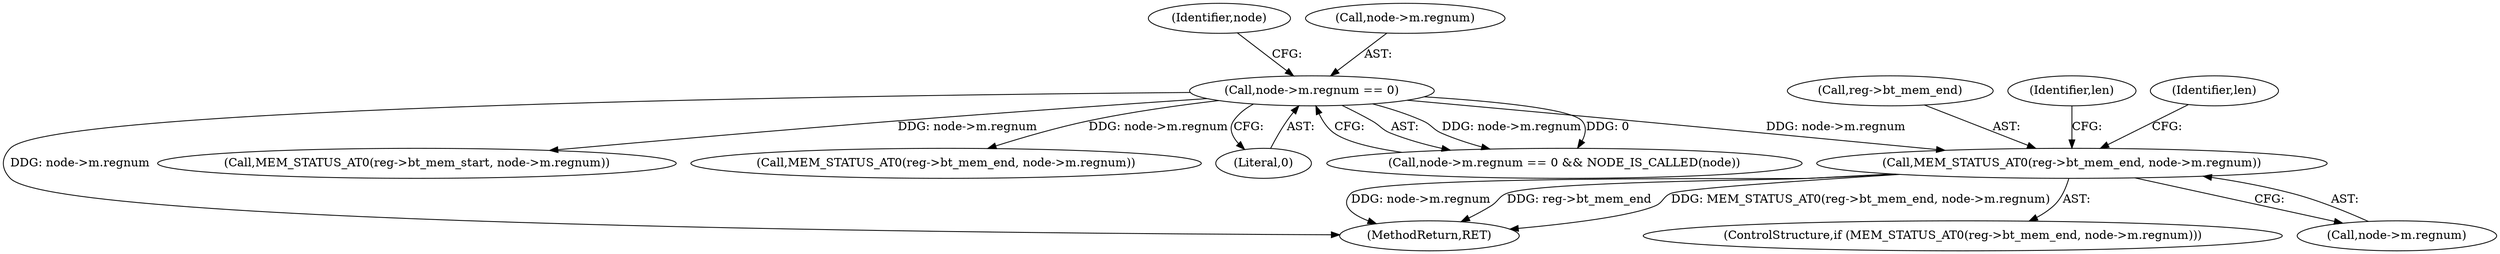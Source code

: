 digraph "0_oniguruma_c509265c5f6ae7264f7b8a8aae1cfa5fc59d108c_0@pointer" {
"1000182" [label="(Call,MEM_STATUS_AT0(reg->bt_mem_end, node->m.regnum))"];
"1000145" [label="(Call,node->m.regnum == 0)"];
"1000144" [label="(Call,node->m.regnum == 0 && NODE_IS_CALLED(node))"];
"1000153" [label="(Identifier,node)"];
"1000183" [label="(Call,reg->bt_mem_end)"];
"1000415" [label="(MethodReturn,RET)"];
"1000192" [label="(Identifier,len)"];
"1000233" [label="(Call,MEM_STATUS_AT0(reg->bt_mem_start, node->m.regnum))"];
"1000182" [label="(Call,MEM_STATUS_AT0(reg->bt_mem_end, node->m.regnum))"];
"1000146" [label="(Call,node->m.regnum)"];
"1000181" [label="(ControlStructure,if (MEM_STATUS_AT0(reg->bt_mem_end, node->m.regnum)))"];
"1000219" [label="(Call,MEM_STATUS_AT0(reg->bt_mem_end, node->m.regnum))"];
"1000145" [label="(Call,node->m.regnum == 0)"];
"1000151" [label="(Literal,0)"];
"1000200" [label="(Identifier,len)"];
"1000186" [label="(Call,node->m.regnum)"];
"1000182" -> "1000181"  [label="AST: "];
"1000182" -> "1000186"  [label="CFG: "];
"1000183" -> "1000182"  [label="AST: "];
"1000186" -> "1000182"  [label="AST: "];
"1000192" -> "1000182"  [label="CFG: "];
"1000200" -> "1000182"  [label="CFG: "];
"1000182" -> "1000415"  [label="DDG: MEM_STATUS_AT0(reg->bt_mem_end, node->m.regnum)"];
"1000182" -> "1000415"  [label="DDG: node->m.regnum"];
"1000182" -> "1000415"  [label="DDG: reg->bt_mem_end"];
"1000145" -> "1000182"  [label="DDG: node->m.regnum"];
"1000145" -> "1000144"  [label="AST: "];
"1000145" -> "1000151"  [label="CFG: "];
"1000146" -> "1000145"  [label="AST: "];
"1000151" -> "1000145"  [label="AST: "];
"1000153" -> "1000145"  [label="CFG: "];
"1000144" -> "1000145"  [label="CFG: "];
"1000145" -> "1000415"  [label="DDG: node->m.regnum"];
"1000145" -> "1000144"  [label="DDG: node->m.regnum"];
"1000145" -> "1000144"  [label="DDG: 0"];
"1000145" -> "1000219"  [label="DDG: node->m.regnum"];
"1000145" -> "1000233"  [label="DDG: node->m.regnum"];
}
